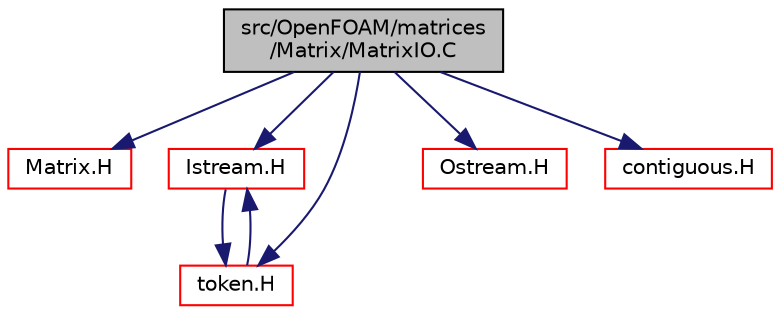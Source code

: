 digraph "src/OpenFOAM/matrices/Matrix/MatrixIO.C"
{
  bgcolor="transparent";
  edge [fontname="Helvetica",fontsize="10",labelfontname="Helvetica",labelfontsize="10"];
  node [fontname="Helvetica",fontsize="10",shape=record];
  Node0 [label="src/OpenFOAM/matrices\l/Matrix/MatrixIO.C",height=0.2,width=0.4,color="black", fillcolor="grey75", style="filled", fontcolor="black"];
  Node0 -> Node1 [color="midnightblue",fontsize="10",style="solid",fontname="Helvetica"];
  Node1 [label="Matrix.H",height=0.2,width=0.4,color="red",URL="$a11738.html"];
  Node0 -> Node100 [color="midnightblue",fontsize="10",style="solid",fontname="Helvetica"];
  Node100 [label="Istream.H",height=0.2,width=0.4,color="red",URL="$a09818.html"];
  Node100 -> Node101 [color="midnightblue",fontsize="10",style="solid",fontname="Helvetica"];
  Node101 [label="token.H",height=0.2,width=0.4,color="red",URL="$a09947.html"];
  Node101 -> Node100 [color="midnightblue",fontsize="10",style="solid",fontname="Helvetica"];
  Node0 -> Node35 [color="midnightblue",fontsize="10",style="solid",fontname="Helvetica"];
  Node35 [label="Ostream.H",height=0.2,width=0.4,color="red",URL="$a09824.html"];
  Node0 -> Node101 [color="midnightblue",fontsize="10",style="solid",fontname="Helvetica"];
  Node0 -> Node105 [color="midnightblue",fontsize="10",style="solid",fontname="Helvetica"];
  Node105 [label="contiguous.H",height=0.2,width=0.4,color="red",URL="$a12953.html",tooltip="Template function to specify if the data of a type are contiguous. "];
}
